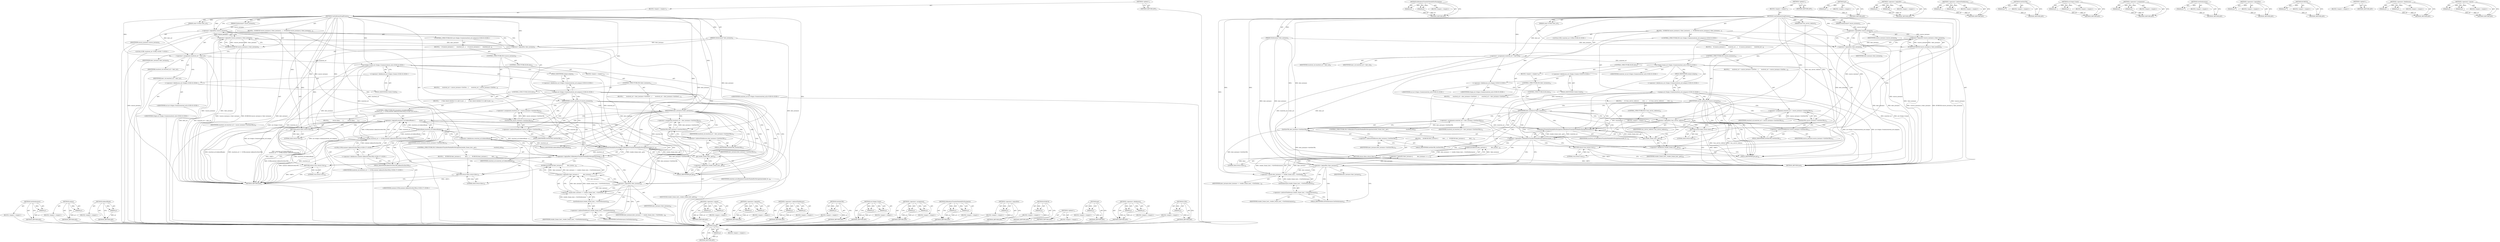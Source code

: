 digraph "GURL" {
vulnerable_128 [label=<(METHOD,unique)>];
vulnerable_129 [label=<(PARAM,p1)>];
vulnerable_130 [label=<(BLOCK,&lt;empty&gt;,&lt;empty&gt;)>];
vulnerable_131 [label=<(METHOD_RETURN,ANY)>];
vulnerable_151 [label=<(METHOD,IsRendererTransferNeededForNavigation)>];
vulnerable_152 [label=<(PARAM,p1)>];
vulnerable_153 [label=<(PARAM,p2)>];
vulnerable_154 [label=<(BLOCK,&lt;empty&gt;,&lt;empty&gt;)>];
vulnerable_155 [label=<(METHOD_RETURN,ANY)>];
vulnerable_6 [label=<(METHOD,&lt;global&gt;)<SUB>1</SUB>>];
vulnerable_7 [label=<(BLOCK,&lt;empty&gt;,&lt;empty&gt;)<SUB>1</SUB>>];
vulnerable_8 [label=<(METHOD,CanSubframeSwapProcess)<SUB>1</SUB>>];
vulnerable_9 [label=<(PARAM,const GURL&amp; dest_url)<SUB>2</SUB>>];
vulnerable_10 [label=<(PARAM,SiteInstance* source_instance)<SUB>3</SUB>>];
vulnerable_11 [label=<(PARAM,SiteInstance* dest_instance)<SUB>4</SUB>>];
vulnerable_12 [label=<(PARAM,bool was_server_redirect)<SUB>5</SUB>>];
vulnerable_13 [label=<(BLOCK,{
  DCHECK(!source_instance || !dest_instance);...,{
  DCHECK(!source_instance || !dest_instance);...)<SUB>5</SUB>>];
vulnerable_14 [label=<(DCHECK,DCHECK(!source_instance || !dest_instance))<SUB>6</SUB>>];
vulnerable_15 [label=<(&lt;operator&gt;.logicalOr,!source_instance || !dest_instance)<SUB>6</SUB>>];
vulnerable_16 [label=<(&lt;operator&gt;.logicalNot,!source_instance)<SUB>6</SUB>>];
vulnerable_17 [label=<(IDENTIFIER,source_instance,!source_instance)<SUB>6</SUB>>];
vulnerable_18 [label=<(&lt;operator&gt;.logicalNot,!dest_instance)<SUB>6</SUB>>];
vulnerable_19 [label=<(IDENTIFIER,dest_instance,!dest_instance)<SUB>6</SUB>>];
vulnerable_20 [label="<(LOCAL,GURL resolved_url: GURL)<SUB>8</SUB>>"];
vulnerable_21 [label=<(&lt;operator&gt;.assignment,resolved_url = dest_url)<SUB>8</SUB>>];
vulnerable_22 [label=<(IDENTIFIER,resolved_url,resolved_url = dest_url)<SUB>8</SUB>>];
vulnerable_23 [label=<(IDENTIFIER,dest_url,resolved_url = dest_url)<SUB>8</SUB>>];
vulnerable_24 [label="<(CONTROL_STRUCTURE,IF,if (url::Origin::Create(resolved_url).unique()))<SUB>9</SUB>>"];
vulnerable_25 [label="<(unique,url::Origin::Create(resolved_url).unique())<SUB>9</SUB>>"];
vulnerable_26 [label="<(&lt;operator&gt;.fieldAccess,url::Origin::Create(resolved_url).unique)<SUB>9</SUB>>"];
vulnerable_27 [label="<(url.Origin.Create,url::Origin::Create(resolved_url))<SUB>9</SUB>>"];
vulnerable_28 [label="<(&lt;operator&gt;.fieldAccess,url::Origin::Create)<SUB>9</SUB>>"];
vulnerable_29 [label="<(&lt;operator&gt;.fieldAccess,url::Origin)<SUB>9</SUB>>"];
vulnerable_30 [label="<(IDENTIFIER,url,url::Origin::Create(resolved_url))<SUB>9</SUB>>"];
vulnerable_31 [label="<(IDENTIFIER,Origin,url::Origin::Create(resolved_url))<SUB>9</SUB>>"];
vulnerable_32 [label=<(FIELD_IDENTIFIER,Create,Create)<SUB>9</SUB>>];
vulnerable_33 [label="<(IDENTIFIER,resolved_url,url::Origin::Create(resolved_url))<SUB>9</SUB>>"];
vulnerable_34 [label=<(FIELD_IDENTIFIER,unique,unique)<SUB>9</SUB>>];
vulnerable_35 [label=<(BLOCK,{
    if (source_instance) {
      resolved_url...,{
    if (source_instance) {
      resolved_url...)<SUB>9</SUB>>];
vulnerable_36 [label=<(CONTROL_STRUCTURE,IF,if (source_instance))<SUB>10</SUB>>];
vulnerable_37 [label=<(IDENTIFIER,source_instance,if (source_instance))<SUB>10</SUB>>];
vulnerable_38 [label=<(BLOCK,{
      resolved_url = source_instance-&gt;GetSite...,{
      resolved_url = source_instance-&gt;GetSite...)<SUB>10</SUB>>];
vulnerable_39 [label=<(&lt;operator&gt;.assignment,resolved_url = source_instance-&gt;GetSiteURL())<SUB>11</SUB>>];
vulnerable_40 [label=<(IDENTIFIER,resolved_url,resolved_url = source_instance-&gt;GetSiteURL())<SUB>11</SUB>>];
vulnerable_41 [label=<(GetSiteURL,source_instance-&gt;GetSiteURL())<SUB>11</SUB>>];
vulnerable_42 [label=<(&lt;operator&gt;.indirectFieldAccess,source_instance-&gt;GetSiteURL)<SUB>11</SUB>>];
vulnerable_43 [label=<(IDENTIFIER,source_instance,source_instance-&gt;GetSiteURL())<SUB>11</SUB>>];
vulnerable_44 [label=<(FIELD_IDENTIFIER,GetSiteURL,GetSiteURL)<SUB>11</SUB>>];
vulnerable_45 [label=<(CONTROL_STRUCTURE,ELSE,else)<SUB>12</SUB>>];
vulnerable_46 [label=<(BLOCK,&lt;empty&gt;,&lt;empty&gt;)<SUB>12</SUB>>];
vulnerable_47 [label=<(CONTROL_STRUCTURE,IF,if (dest_instance))<SUB>12</SUB>>];
vulnerable_48 [label=<(IDENTIFIER,dest_instance,if (dest_instance))<SUB>12</SUB>>];
vulnerable_49 [label=<(BLOCK,{
       resolved_url = dest_instance-&gt;GetSiteU...,{
       resolved_url = dest_instance-&gt;GetSiteU...)<SUB>12</SUB>>];
vulnerable_50 [label=<(&lt;operator&gt;.assignment,resolved_url = dest_instance-&gt;GetSiteURL())<SUB>13</SUB>>];
vulnerable_51 [label=<(IDENTIFIER,resolved_url,resolved_url = dest_instance-&gt;GetSiteURL())<SUB>13</SUB>>];
vulnerable_52 [label=<(GetSiteURL,dest_instance-&gt;GetSiteURL())<SUB>13</SUB>>];
vulnerable_53 [label=<(&lt;operator&gt;.indirectFieldAccess,dest_instance-&gt;GetSiteURL)<SUB>13</SUB>>];
vulnerable_54 [label=<(IDENTIFIER,dest_instance,dest_instance-&gt;GetSiteURL())<SUB>13</SUB>>];
vulnerable_55 [label=<(FIELD_IDENTIFIER,GetSiteURL,GetSiteURL)<SUB>13</SUB>>];
vulnerable_56 [label=<(CONTROL_STRUCTURE,ELSE,else)<SUB>14</SUB>>];
vulnerable_57 [label=<(BLOCK,{
      if (!was_server_redirect)
         retu...,{
      if (!was_server_redirect)
         retu...)<SUB>14</SUB>>];
vulnerable_58 [label=<(CONTROL_STRUCTURE,IF,if (!was_server_redirect))<SUB>15</SUB>>];
vulnerable_59 [label=<(&lt;operator&gt;.logicalNot,!was_server_redirect)<SUB>15</SUB>>];
vulnerable_60 [label=<(IDENTIFIER,was_server_redirect,!was_server_redirect)<SUB>15</SUB>>];
vulnerable_61 [label=<(BLOCK,&lt;empty&gt;,&lt;empty&gt;)<SUB>16</SUB>>];
vulnerable_62 [label=<(RETURN,return false;,return false;)<SUB>16</SUB>>];
vulnerable_63 [label=<(LITERAL,false,return false;)<SUB>16</SUB>>];
vulnerable_64 [label=<(CONTROL_STRUCTURE,IF,if (!IsRendererTransferNeededForNavigation(render_frame_host_.get(),
                                             resolved_url)))<SUB>20</SUB>>];
vulnerable_65 [label=<(&lt;operator&gt;.logicalNot,!IsRendererTransferNeededForNavigation(render_f...)<SUB>20</SUB>>];
vulnerable_66 [label=<(IsRendererTransferNeededForNavigation,IsRendererTransferNeededForNavigation(render_fr...)<SUB>20</SUB>>];
vulnerable_67 [label=<(get,render_frame_host_.get())<SUB>20</SUB>>];
vulnerable_68 [label=<(&lt;operator&gt;.fieldAccess,render_frame_host_.get)<SUB>20</SUB>>];
vulnerable_69 [label=<(IDENTIFIER,render_frame_host_,render_frame_host_.get())<SUB>20</SUB>>];
vulnerable_70 [label=<(FIELD_IDENTIFIER,get,get)<SUB>20</SUB>>];
vulnerable_71 [label=<(IDENTIFIER,resolved_url,IsRendererTransferNeededForNavigation(render_fr...)<SUB>21</SUB>>];
vulnerable_72 [label=<(BLOCK,{
    DCHECK(!dest_instance ||
           dest_...,{
    DCHECK(!dest_instance ||
           dest_...)<SUB>21</SUB>>];
vulnerable_73 [label=<(DCHECK,DCHECK(!dest_instance ||
           dest_instan...)<SUB>22</SUB>>];
vulnerable_74 [label=<(&lt;operator&gt;.logicalOr,!dest_instance ||
           dest_instance == r...)<SUB>22</SUB>>];
vulnerable_75 [label=<(&lt;operator&gt;.logicalNot,!dest_instance)<SUB>22</SUB>>];
vulnerable_76 [label=<(IDENTIFIER,dest_instance,!dest_instance)<SUB>22</SUB>>];
vulnerable_77 [label=<(&lt;operator&gt;.equals,dest_instance == render_frame_host_-&gt;GetSiteIns...)<SUB>23</SUB>>];
vulnerable_78 [label=<(IDENTIFIER,dest_instance,dest_instance == render_frame_host_-&gt;GetSiteIns...)<SUB>23</SUB>>];
vulnerable_79 [label=<(GetSiteInstance,render_frame_host_-&gt;GetSiteInstance())<SUB>23</SUB>>];
vulnerable_80 [label=<(&lt;operator&gt;.indirectFieldAccess,render_frame_host_-&gt;GetSiteInstance)<SUB>23</SUB>>];
vulnerable_81 [label=<(IDENTIFIER,render_frame_host_,render_frame_host_-&gt;GetSiteInstance())<SUB>23</SUB>>];
vulnerable_82 [label=<(FIELD_IDENTIFIER,GetSiteInstance,GetSiteInstance)<SUB>23</SUB>>];
vulnerable_83 [label=<(RETURN,return false;,return false;)<SUB>24</SUB>>];
vulnerable_84 [label=<(LITERAL,false,return false;)<SUB>24</SUB>>];
vulnerable_85 [label=<(RETURN,return true;,return true;)<SUB>27</SUB>>];
vulnerable_86 [label=<(LITERAL,true,return true;)<SUB>27</SUB>>];
vulnerable_87 [label=<(METHOD_RETURN,bool)<SUB>1</SUB>>];
vulnerable_89 [label=<(METHOD_RETURN,ANY)<SUB>1</SUB>>];
vulnerable_156 [label=<(METHOD,get)>];
vulnerable_157 [label=<(PARAM,p1)>];
vulnerable_158 [label=<(BLOCK,&lt;empty&gt;,&lt;empty&gt;)>];
vulnerable_159 [label=<(METHOD_RETURN,ANY)>];
vulnerable_114 [label=<(METHOD,&lt;operator&gt;.logicalOr)>];
vulnerable_115 [label=<(PARAM,p1)>];
vulnerable_116 [label=<(PARAM,p2)>];
vulnerable_117 [label=<(BLOCK,&lt;empty&gt;,&lt;empty&gt;)>];
vulnerable_118 [label=<(METHOD_RETURN,ANY)>];
vulnerable_146 [label=<(METHOD,&lt;operator&gt;.indirectFieldAccess)>];
vulnerable_147 [label=<(PARAM,p1)>];
vulnerable_148 [label=<(PARAM,p2)>];
vulnerable_149 [label=<(BLOCK,&lt;empty&gt;,&lt;empty&gt;)>];
vulnerable_150 [label=<(METHOD_RETURN,ANY)>];
vulnerable_142 [label=<(METHOD,GetSiteURL)>];
vulnerable_143 [label=<(PARAM,p1)>];
vulnerable_144 [label=<(BLOCK,&lt;empty&gt;,&lt;empty&gt;)>];
vulnerable_145 [label=<(METHOD_RETURN,ANY)>];
vulnerable_137 [label=<(METHOD,url.Origin.Create)>];
vulnerable_138 [label=<(PARAM,p1)>];
vulnerable_139 [label=<(PARAM,p2)>];
vulnerable_140 [label=<(BLOCK,&lt;empty&gt;,&lt;empty&gt;)>];
vulnerable_141 [label=<(METHOD_RETURN,ANY)>];
vulnerable_123 [label=<(METHOD,&lt;operator&gt;.assignment)>];
vulnerable_124 [label=<(PARAM,p1)>];
vulnerable_125 [label=<(PARAM,p2)>];
vulnerable_126 [label=<(BLOCK,&lt;empty&gt;,&lt;empty&gt;)>];
vulnerable_127 [label=<(METHOD_RETURN,ANY)>];
vulnerable_165 [label=<(METHOD,GetSiteInstance)>];
vulnerable_166 [label=<(PARAM,p1)>];
vulnerable_167 [label=<(BLOCK,&lt;empty&gt;,&lt;empty&gt;)>];
vulnerable_168 [label=<(METHOD_RETURN,ANY)>];
vulnerable_119 [label=<(METHOD,&lt;operator&gt;.logicalNot)>];
vulnerable_120 [label=<(PARAM,p1)>];
vulnerable_121 [label=<(BLOCK,&lt;empty&gt;,&lt;empty&gt;)>];
vulnerable_122 [label=<(METHOD_RETURN,ANY)>];
vulnerable_110 [label=<(METHOD,DCHECK)>];
vulnerable_111 [label=<(PARAM,p1)>];
vulnerable_112 [label=<(BLOCK,&lt;empty&gt;,&lt;empty&gt;)>];
vulnerable_113 [label=<(METHOD_RETURN,ANY)>];
vulnerable_104 [label=<(METHOD,&lt;global&gt;)<SUB>1</SUB>>];
vulnerable_105 [label=<(BLOCK,&lt;empty&gt;,&lt;empty&gt;)>];
vulnerable_106 [label=<(METHOD_RETURN,ANY)>];
vulnerable_132 [label=<(METHOD,&lt;operator&gt;.fieldAccess)>];
vulnerable_133 [label=<(PARAM,p1)>];
vulnerable_134 [label=<(PARAM,p2)>];
vulnerable_135 [label=<(BLOCK,&lt;empty&gt;,&lt;empty&gt;)>];
vulnerable_136 [label=<(METHOD_RETURN,ANY)>];
vulnerable_160 [label=<(METHOD,&lt;operator&gt;.equals)>];
vulnerable_161 [label=<(PARAM,p1)>];
vulnerable_162 [label=<(PARAM,p2)>];
vulnerable_163 [label=<(BLOCK,&lt;empty&gt;,&lt;empty&gt;)>];
vulnerable_164 [label=<(METHOD_RETURN,ANY)>];
fixed_183 [label=<(METHOD,GetSiteInstance)>];
fixed_184 [label=<(PARAM,p1)>];
fixed_185 [label=<(BLOCK,&lt;empty&gt;,&lt;empty&gt;)>];
fixed_186 [label=<(METHOD_RETURN,ANY)>];
fixed_138 [label=<(METHOD,unique)>];
fixed_139 [label=<(PARAM,p1)>];
fixed_140 [label=<(BLOCK,&lt;empty&gt;,&lt;empty&gt;)>];
fixed_141 [label=<(METHOD_RETURN,ANY)>];
fixed_161 [label=<(METHOD,IsAboutBlank)>];
fixed_162 [label=<(PARAM,p1)>];
fixed_163 [label=<(BLOCK,&lt;empty&gt;,&lt;empty&gt;)>];
fixed_164 [label=<(METHOD_RETURN,ANY)>];
fixed_6 [label=<(METHOD,&lt;global&gt;)<SUB>1</SUB>>];
fixed_7 [label=<(BLOCK,&lt;empty&gt;,&lt;empty&gt;)<SUB>1</SUB>>];
fixed_8 [label=<(METHOD,CanSubframeSwapProcess)<SUB>1</SUB>>];
fixed_9 [label=<(PARAM,const GURL&amp; dest_url)<SUB>2</SUB>>];
fixed_10 [label=<(PARAM,SiteInstance* source_instance)<SUB>3</SUB>>];
fixed_11 [label=<(PARAM,SiteInstance* dest_instance)<SUB>4</SUB>>];
fixed_12 [label=<(BLOCK,{
  DCHECK(!source_instance || !dest_instance);...,{
  DCHECK(!source_instance || !dest_instance);...)<SUB>4</SUB>>];
fixed_13 [label=<(DCHECK,DCHECK(!source_instance || !dest_instance))<SUB>5</SUB>>];
fixed_14 [label=<(&lt;operator&gt;.logicalOr,!source_instance || !dest_instance)<SUB>5</SUB>>];
fixed_15 [label=<(&lt;operator&gt;.logicalNot,!source_instance)<SUB>5</SUB>>];
fixed_16 [label=<(IDENTIFIER,source_instance,!source_instance)<SUB>5</SUB>>];
fixed_17 [label=<(&lt;operator&gt;.logicalNot,!dest_instance)<SUB>5</SUB>>];
fixed_18 [label=<(IDENTIFIER,dest_instance,!dest_instance)<SUB>5</SUB>>];
fixed_19 [label="<(LOCAL,GURL resolved_url: GURL)<SUB>7</SUB>>"];
fixed_20 [label=<(&lt;operator&gt;.assignment,resolved_url = dest_url)<SUB>7</SUB>>];
fixed_21 [label=<(IDENTIFIER,resolved_url,resolved_url = dest_url)<SUB>7</SUB>>];
fixed_22 [label=<(IDENTIFIER,dest_url,resolved_url = dest_url)<SUB>7</SUB>>];
fixed_23 [label="<(CONTROL_STRUCTURE,IF,if (url::Origin::Create(resolved_url).unique()))<SUB>8</SUB>>"];
fixed_24 [label="<(unique,url::Origin::Create(resolved_url).unique())<SUB>8</SUB>>"];
fixed_25 [label="<(&lt;operator&gt;.fieldAccess,url::Origin::Create(resolved_url).unique)<SUB>8</SUB>>"];
fixed_26 [label="<(url.Origin.Create,url::Origin::Create(resolved_url))<SUB>8</SUB>>"];
fixed_27 [label="<(&lt;operator&gt;.fieldAccess,url::Origin::Create)<SUB>8</SUB>>"];
fixed_28 [label="<(&lt;operator&gt;.fieldAccess,url::Origin)<SUB>8</SUB>>"];
fixed_29 [label="<(IDENTIFIER,url,url::Origin::Create(resolved_url))<SUB>8</SUB>>"];
fixed_30 [label="<(IDENTIFIER,Origin,url::Origin::Create(resolved_url))<SUB>8</SUB>>"];
fixed_31 [label=<(FIELD_IDENTIFIER,Create,Create)<SUB>8</SUB>>];
fixed_32 [label="<(IDENTIFIER,resolved_url,url::Origin::Create(resolved_url))<SUB>8</SUB>>"];
fixed_33 [label=<(FIELD_IDENTIFIER,unique,unique)<SUB>8</SUB>>];
fixed_34 [label=<(BLOCK,{
    if (source_instance) {
      resolved_url...,{
    if (source_instance) {
      resolved_url...)<SUB>8</SUB>>];
fixed_35 [label=<(CONTROL_STRUCTURE,IF,if (source_instance))<SUB>9</SUB>>];
fixed_36 [label=<(IDENTIFIER,source_instance,if (source_instance))<SUB>9</SUB>>];
fixed_37 [label=<(BLOCK,{
      resolved_url = source_instance-&gt;GetSite...,{
      resolved_url = source_instance-&gt;GetSite...)<SUB>9</SUB>>];
fixed_38 [label=<(&lt;operator&gt;.assignment,resolved_url = source_instance-&gt;GetSiteURL())<SUB>10</SUB>>];
fixed_39 [label=<(IDENTIFIER,resolved_url,resolved_url = source_instance-&gt;GetSiteURL())<SUB>10</SUB>>];
fixed_40 [label=<(GetSiteURL,source_instance-&gt;GetSiteURL())<SUB>10</SUB>>];
fixed_41 [label=<(&lt;operator&gt;.indirectFieldAccess,source_instance-&gt;GetSiteURL)<SUB>10</SUB>>];
fixed_42 [label=<(IDENTIFIER,source_instance,source_instance-&gt;GetSiteURL())<SUB>10</SUB>>];
fixed_43 [label=<(FIELD_IDENTIFIER,GetSiteURL,GetSiteURL)<SUB>10</SUB>>];
fixed_44 [label=<(CONTROL_STRUCTURE,ELSE,else)<SUB>11</SUB>>];
fixed_45 [label=<(BLOCK,&lt;empty&gt;,&lt;empty&gt;)<SUB>11</SUB>>];
fixed_46 [label=<(CONTROL_STRUCTURE,IF,if (dest_instance))<SUB>11</SUB>>];
fixed_47 [label=<(IDENTIFIER,dest_instance,if (dest_instance))<SUB>11</SUB>>];
fixed_48 [label=<(BLOCK,{
       resolved_url = dest_instance-&gt;GetSiteU...,{
       resolved_url = dest_instance-&gt;GetSiteU...)<SUB>11</SUB>>];
fixed_49 [label=<(&lt;operator&gt;.assignment,resolved_url = dest_instance-&gt;GetSiteURL())<SUB>12</SUB>>];
fixed_50 [label=<(IDENTIFIER,resolved_url,resolved_url = dest_instance-&gt;GetSiteURL())<SUB>12</SUB>>];
fixed_51 [label=<(GetSiteURL,dest_instance-&gt;GetSiteURL())<SUB>12</SUB>>];
fixed_52 [label=<(&lt;operator&gt;.indirectFieldAccess,dest_instance-&gt;GetSiteURL)<SUB>12</SUB>>];
fixed_53 [label=<(IDENTIFIER,dest_instance,dest_instance-&gt;GetSiteURL())<SUB>12</SUB>>];
fixed_54 [label=<(FIELD_IDENTIFIER,GetSiteURL,GetSiteURL)<SUB>12</SUB>>];
fixed_55 [label=<(CONTROL_STRUCTURE,ELSE,else)<SUB>13</SUB>>];
fixed_56 [label=<(BLOCK,{
      // then check whether it is safe to put...,{
      // then check whether it is safe to put...)<SUB>13</SUB>>];
fixed_57 [label="<(CONTROL_STRUCTURE,IF,if (resolved_url.IsAboutBlank() ||
          resolved_url == GURL(content::kAboutSrcDocURL)))<SUB>26</SUB>>"];
fixed_58 [label=<(&lt;operator&gt;.logicalOr,resolved_url.IsAboutBlank() ||
          resolv...)<SUB>26</SUB>>];
fixed_59 [label=<(IsAboutBlank,resolved_url.IsAboutBlank())<SUB>26</SUB>>];
fixed_60 [label=<(&lt;operator&gt;.fieldAccess,resolved_url.IsAboutBlank)<SUB>26</SUB>>];
fixed_61 [label=<(IDENTIFIER,resolved_url,resolved_url.IsAboutBlank())<SUB>26</SUB>>];
fixed_62 [label=<(FIELD_IDENTIFIER,IsAboutBlank,IsAboutBlank)<SUB>26</SUB>>];
fixed_63 [label="<(&lt;operator&gt;.equals,resolved_url == GURL(content::kAboutSrcDocURL))<SUB>27</SUB>>"];
fixed_64 [label="<(IDENTIFIER,resolved_url,resolved_url == GURL(content::kAboutSrcDocURL))<SUB>27</SUB>>"];
fixed_65 [label="<(GURL,GURL(content::kAboutSrcDocURL))<SUB>27</SUB>>"];
fixed_66 [label="<(&lt;operator&gt;.fieldAccess,content::kAboutSrcDocURL)<SUB>27</SUB>>"];
fixed_67 [label="<(IDENTIFIER,content,GURL(content::kAboutSrcDocURL))<SUB>27</SUB>>"];
fixed_68 [label=<(FIELD_IDENTIFIER,kAboutSrcDocURL,kAboutSrcDocURL)<SUB>27</SUB>>];
fixed_69 [label=<(BLOCK,{
         return false;
      },{
         return false;
      })<SUB>27</SUB>>];
fixed_70 [label=<(RETURN,return false;,return false;)<SUB>28</SUB>>];
fixed_71 [label=<(LITERAL,false,return false;)<SUB>28</SUB>>];
fixed_72 [label=<(CONTROL_STRUCTURE,IF,if (!IsRendererTransferNeededForNavigation(render_frame_host_.get(),
                                             resolved_url)))<SUB>33</SUB>>];
fixed_73 [label=<(&lt;operator&gt;.logicalNot,!IsRendererTransferNeededForNavigation(render_f...)<SUB>33</SUB>>];
fixed_74 [label=<(IsRendererTransferNeededForNavigation,IsRendererTransferNeededForNavigation(render_fr...)<SUB>33</SUB>>];
fixed_75 [label=<(get,render_frame_host_.get())<SUB>33</SUB>>];
fixed_76 [label=<(&lt;operator&gt;.fieldAccess,render_frame_host_.get)<SUB>33</SUB>>];
fixed_77 [label=<(IDENTIFIER,render_frame_host_,render_frame_host_.get())<SUB>33</SUB>>];
fixed_78 [label=<(FIELD_IDENTIFIER,get,get)<SUB>33</SUB>>];
fixed_79 [label=<(IDENTIFIER,resolved_url,IsRendererTransferNeededForNavigation(render_fr...)<SUB>34</SUB>>];
fixed_80 [label=<(BLOCK,{
    DCHECK(!dest_instance ||
           dest_...,{
    DCHECK(!dest_instance ||
           dest_...)<SUB>34</SUB>>];
fixed_81 [label=<(DCHECK,DCHECK(!dest_instance ||
           dest_instan...)<SUB>35</SUB>>];
fixed_82 [label=<(&lt;operator&gt;.logicalOr,!dest_instance ||
           dest_instance == r...)<SUB>35</SUB>>];
fixed_83 [label=<(&lt;operator&gt;.logicalNot,!dest_instance)<SUB>35</SUB>>];
fixed_84 [label=<(IDENTIFIER,dest_instance,!dest_instance)<SUB>35</SUB>>];
fixed_85 [label=<(&lt;operator&gt;.equals,dest_instance == render_frame_host_-&gt;GetSiteIns...)<SUB>36</SUB>>];
fixed_86 [label=<(IDENTIFIER,dest_instance,dest_instance == render_frame_host_-&gt;GetSiteIns...)<SUB>36</SUB>>];
fixed_87 [label=<(GetSiteInstance,render_frame_host_-&gt;GetSiteInstance())<SUB>36</SUB>>];
fixed_88 [label=<(&lt;operator&gt;.indirectFieldAccess,render_frame_host_-&gt;GetSiteInstance)<SUB>36</SUB>>];
fixed_89 [label=<(IDENTIFIER,render_frame_host_,render_frame_host_-&gt;GetSiteInstance())<SUB>36</SUB>>];
fixed_90 [label=<(FIELD_IDENTIFIER,GetSiteInstance,GetSiteInstance)<SUB>36</SUB>>];
fixed_91 [label=<(RETURN,return false;,return false;)<SUB>37</SUB>>];
fixed_92 [label=<(LITERAL,false,return false;)<SUB>37</SUB>>];
fixed_93 [label=<(RETURN,return true;,return true;)<SUB>40</SUB>>];
fixed_94 [label=<(LITERAL,true,return true;)<SUB>40</SUB>>];
fixed_95 [label=<(METHOD_RETURN,bool)<SUB>1</SUB>>];
fixed_97 [label=<(METHOD_RETURN,ANY)<SUB>1</SUB>>];
fixed_165 [label=<(METHOD,&lt;operator&gt;.equals)>];
fixed_166 [label=<(PARAM,p1)>];
fixed_167 [label=<(PARAM,p2)>];
fixed_168 [label=<(BLOCK,&lt;empty&gt;,&lt;empty&gt;)>];
fixed_169 [label=<(METHOD_RETURN,ANY)>];
fixed_124 [label=<(METHOD,&lt;operator&gt;.logicalOr)>];
fixed_125 [label=<(PARAM,p1)>];
fixed_126 [label=<(PARAM,p2)>];
fixed_127 [label=<(BLOCK,&lt;empty&gt;,&lt;empty&gt;)>];
fixed_128 [label=<(METHOD_RETURN,ANY)>];
fixed_156 [label=<(METHOD,&lt;operator&gt;.indirectFieldAccess)>];
fixed_157 [label=<(PARAM,p1)>];
fixed_158 [label=<(PARAM,p2)>];
fixed_159 [label=<(BLOCK,&lt;empty&gt;,&lt;empty&gt;)>];
fixed_160 [label=<(METHOD_RETURN,ANY)>];
fixed_152 [label=<(METHOD,GetSiteURL)>];
fixed_153 [label=<(PARAM,p1)>];
fixed_154 [label=<(BLOCK,&lt;empty&gt;,&lt;empty&gt;)>];
fixed_155 [label=<(METHOD_RETURN,ANY)>];
fixed_147 [label=<(METHOD,url.Origin.Create)>];
fixed_148 [label=<(PARAM,p1)>];
fixed_149 [label=<(PARAM,p2)>];
fixed_150 [label=<(BLOCK,&lt;empty&gt;,&lt;empty&gt;)>];
fixed_151 [label=<(METHOD_RETURN,ANY)>];
fixed_133 [label=<(METHOD,&lt;operator&gt;.assignment)>];
fixed_134 [label=<(PARAM,p1)>];
fixed_135 [label=<(PARAM,p2)>];
fixed_136 [label=<(BLOCK,&lt;empty&gt;,&lt;empty&gt;)>];
fixed_137 [label=<(METHOD_RETURN,ANY)>];
fixed_174 [label=<(METHOD,IsRendererTransferNeededForNavigation)>];
fixed_175 [label=<(PARAM,p1)>];
fixed_176 [label=<(PARAM,p2)>];
fixed_177 [label=<(BLOCK,&lt;empty&gt;,&lt;empty&gt;)>];
fixed_178 [label=<(METHOD_RETURN,ANY)>];
fixed_129 [label=<(METHOD,&lt;operator&gt;.logicalNot)>];
fixed_130 [label=<(PARAM,p1)>];
fixed_131 [label=<(BLOCK,&lt;empty&gt;,&lt;empty&gt;)>];
fixed_132 [label=<(METHOD_RETURN,ANY)>];
fixed_120 [label=<(METHOD,DCHECK)>];
fixed_121 [label=<(PARAM,p1)>];
fixed_122 [label=<(BLOCK,&lt;empty&gt;,&lt;empty&gt;)>];
fixed_123 [label=<(METHOD_RETURN,ANY)>];
fixed_114 [label=<(METHOD,&lt;global&gt;)<SUB>1</SUB>>];
fixed_115 [label=<(BLOCK,&lt;empty&gt;,&lt;empty&gt;)>];
fixed_116 [label=<(METHOD_RETURN,ANY)>];
fixed_179 [label=<(METHOD,get)>];
fixed_180 [label=<(PARAM,p1)>];
fixed_181 [label=<(BLOCK,&lt;empty&gt;,&lt;empty&gt;)>];
fixed_182 [label=<(METHOD_RETURN,ANY)>];
fixed_142 [label=<(METHOD,&lt;operator&gt;.fieldAccess)>];
fixed_143 [label=<(PARAM,p1)>];
fixed_144 [label=<(PARAM,p2)>];
fixed_145 [label=<(BLOCK,&lt;empty&gt;,&lt;empty&gt;)>];
fixed_146 [label=<(METHOD_RETURN,ANY)>];
fixed_170 [label=<(METHOD,GURL)>];
fixed_171 [label=<(PARAM,p1)>];
fixed_172 [label=<(BLOCK,&lt;empty&gt;,&lt;empty&gt;)>];
fixed_173 [label=<(METHOD_RETURN,ANY)>];
vulnerable_128 -> vulnerable_129  [key=0, label="AST: "];
vulnerable_128 -> vulnerable_129  [key=1, label="DDG: "];
vulnerable_128 -> vulnerable_130  [key=0, label="AST: "];
vulnerable_128 -> vulnerable_131  [key=0, label="AST: "];
vulnerable_128 -> vulnerable_131  [key=1, label="CFG: "];
vulnerable_129 -> vulnerable_131  [key=0, label="DDG: p1"];
vulnerable_151 -> vulnerable_152  [key=0, label="AST: "];
vulnerable_151 -> vulnerable_152  [key=1, label="DDG: "];
vulnerable_151 -> vulnerable_154  [key=0, label="AST: "];
vulnerable_151 -> vulnerable_153  [key=0, label="AST: "];
vulnerable_151 -> vulnerable_153  [key=1, label="DDG: "];
vulnerable_151 -> vulnerable_155  [key=0, label="AST: "];
vulnerable_151 -> vulnerable_155  [key=1, label="CFG: "];
vulnerable_152 -> vulnerable_155  [key=0, label="DDG: p1"];
vulnerable_153 -> vulnerable_155  [key=0, label="DDG: p2"];
vulnerable_6 -> vulnerable_7  [key=0, label="AST: "];
vulnerable_6 -> vulnerable_89  [key=0, label="AST: "];
vulnerable_6 -> vulnerable_89  [key=1, label="CFG: "];
vulnerable_7 -> vulnerable_8  [key=0, label="AST: "];
vulnerable_8 -> vulnerable_9  [key=0, label="AST: "];
vulnerable_8 -> vulnerable_9  [key=1, label="DDG: "];
vulnerable_8 -> vulnerable_10  [key=0, label="AST: "];
vulnerable_8 -> vulnerable_10  [key=1, label="DDG: "];
vulnerable_8 -> vulnerable_11  [key=0, label="AST: "];
vulnerable_8 -> vulnerable_11  [key=1, label="DDG: "];
vulnerable_8 -> vulnerable_12  [key=0, label="AST: "];
vulnerable_8 -> vulnerable_12  [key=1, label="DDG: "];
vulnerable_8 -> vulnerable_13  [key=0, label="AST: "];
vulnerable_8 -> vulnerable_87  [key=0, label="AST: "];
vulnerable_8 -> vulnerable_16  [key=0, label="CFG: "];
vulnerable_8 -> vulnerable_16  [key=1, label="DDG: "];
vulnerable_8 -> vulnerable_21  [key=0, label="DDG: "];
vulnerable_8 -> vulnerable_85  [key=0, label="DDG: "];
vulnerable_8 -> vulnerable_86  [key=0, label="DDG: "];
vulnerable_8 -> vulnerable_83  [key=0, label="DDG: "];
vulnerable_8 -> vulnerable_18  [key=0, label="DDG: "];
vulnerable_8 -> vulnerable_37  [key=0, label="DDG: "];
vulnerable_8 -> vulnerable_66  [key=0, label="DDG: "];
vulnerable_8 -> vulnerable_84  [key=0, label="DDG: "];
vulnerable_8 -> vulnerable_27  [key=0, label="DDG: "];
vulnerable_8 -> vulnerable_75  [key=0, label="DDG: "];
vulnerable_8 -> vulnerable_77  [key=0, label="DDG: "];
vulnerable_8 -> vulnerable_48  [key=0, label="DDG: "];
vulnerable_8 -> vulnerable_59  [key=0, label="DDG: "];
vulnerable_8 -> vulnerable_62  [key=0, label="DDG: "];
vulnerable_8 -> vulnerable_63  [key=0, label="DDG: "];
vulnerable_9 -> vulnerable_21  [key=0, label="DDG: dest_url"];
vulnerable_10 -> vulnerable_16  [key=0, label="DDG: source_instance"];
vulnerable_11 -> vulnerable_87  [key=0, label="DDG: dest_instance"];
vulnerable_11 -> vulnerable_18  [key=0, label="DDG: dest_instance"];
vulnerable_11 -> vulnerable_75  [key=0, label="DDG: dest_instance"];
vulnerable_11 -> vulnerable_52  [key=0, label="DDG: dest_instance"];
vulnerable_12 -> vulnerable_59  [key=0, label="DDG: was_server_redirect"];
vulnerable_13 -> vulnerable_14  [key=0, label="AST: "];
vulnerable_13 -> vulnerable_20  [key=0, label="AST: "];
vulnerable_13 -> vulnerable_21  [key=0, label="AST: "];
vulnerable_13 -> vulnerable_24  [key=0, label="AST: "];
vulnerable_13 -> vulnerable_64  [key=0, label="AST: "];
vulnerable_13 -> vulnerable_85  [key=0, label="AST: "];
vulnerable_14 -> vulnerable_15  [key=0, label="AST: "];
vulnerable_14 -> vulnerable_21  [key=0, label="CFG: "];
vulnerable_14 -> vulnerable_87  [key=0, label="DDG: !source_instance || !dest_instance"];
vulnerable_14 -> vulnerable_87  [key=1, label="DDG: DCHECK(!source_instance || !dest_instance)"];
vulnerable_15 -> vulnerable_16  [key=0, label="AST: "];
vulnerable_15 -> vulnerable_18  [key=0, label="AST: "];
vulnerable_15 -> vulnerable_14  [key=0, label="CFG: "];
vulnerable_15 -> vulnerable_14  [key=1, label="DDG: !source_instance"];
vulnerable_15 -> vulnerable_14  [key=2, label="DDG: !dest_instance"];
vulnerable_15 -> vulnerable_87  [key=0, label="DDG: !source_instance"];
vulnerable_15 -> vulnerable_87  [key=1, label="DDG: !dest_instance"];
vulnerable_16 -> vulnerable_17  [key=0, label="AST: "];
vulnerable_16 -> vulnerable_15  [key=0, label="CFG: "];
vulnerable_16 -> vulnerable_15  [key=1, label="DDG: source_instance"];
vulnerable_16 -> vulnerable_18  [key=0, label="CFG: "];
vulnerable_16 -> vulnerable_18  [key=1, label="CDG: "];
vulnerable_16 -> vulnerable_87  [key=0, label="DDG: source_instance"];
vulnerable_16 -> vulnerable_41  [key=0, label="DDG: source_instance"];
vulnerable_18 -> vulnerable_19  [key=0, label="AST: "];
vulnerable_18 -> vulnerable_15  [key=0, label="CFG: "];
vulnerable_18 -> vulnerable_15  [key=1, label="DDG: dest_instance"];
vulnerable_18 -> vulnerable_87  [key=0, label="DDG: dest_instance"];
vulnerable_18 -> vulnerable_75  [key=0, label="DDG: dest_instance"];
vulnerable_18 -> vulnerable_52  [key=0, label="DDG: dest_instance"];
vulnerable_21 -> vulnerable_22  [key=0, label="AST: "];
vulnerable_21 -> vulnerable_23  [key=0, label="AST: "];
vulnerable_21 -> vulnerable_29  [key=0, label="CFG: "];
vulnerable_21 -> vulnerable_87  [key=0, label="DDG: dest_url"];
vulnerable_21 -> vulnerable_87  [key=1, label="DDG: resolved_url = dest_url"];
vulnerable_21 -> vulnerable_27  [key=0, label="DDG: resolved_url"];
vulnerable_24 -> vulnerable_25  [key=0, label="AST: "];
vulnerable_24 -> vulnerable_35  [key=0, label="AST: "];
vulnerable_25 -> vulnerable_26  [key=0, label="AST: "];
vulnerable_25 -> vulnerable_37  [key=0, label="CFG: "];
vulnerable_25 -> vulnerable_37  [key=1, label="CDG: "];
vulnerable_25 -> vulnerable_70  [key=0, label="CFG: "];
vulnerable_25 -> vulnerable_70  [key=1, label="CDG: "];
vulnerable_25 -> vulnerable_87  [key=0, label="DDG: url::Origin::Create(resolved_url).unique"];
vulnerable_25 -> vulnerable_87  [key=1, label="DDG: url::Origin::Create(resolved_url).unique()"];
vulnerable_25 -> vulnerable_68  [key=0, label="CDG: "];
vulnerable_25 -> vulnerable_66  [key=0, label="CDG: "];
vulnerable_25 -> vulnerable_67  [key=0, label="CDG: "];
vulnerable_25 -> vulnerable_65  [key=0, label="CDG: "];
vulnerable_26 -> vulnerable_27  [key=0, label="AST: "];
vulnerable_26 -> vulnerable_34  [key=0, label="AST: "];
vulnerable_26 -> vulnerable_25  [key=0, label="CFG: "];
vulnerable_27 -> vulnerable_28  [key=0, label="AST: "];
vulnerable_27 -> vulnerable_33  [key=0, label="AST: "];
vulnerable_27 -> vulnerable_34  [key=0, label="CFG: "];
vulnerable_27 -> vulnerable_87  [key=0, label="DDG: url::Origin::Create"];
vulnerable_27 -> vulnerable_87  [key=1, label="DDG: resolved_url"];
vulnerable_27 -> vulnerable_66  [key=0, label="DDG: resolved_url"];
vulnerable_28 -> vulnerable_29  [key=0, label="AST: "];
vulnerable_28 -> vulnerable_32  [key=0, label="AST: "];
vulnerable_28 -> vulnerable_27  [key=0, label="CFG: "];
vulnerable_29 -> vulnerable_30  [key=0, label="AST: "];
vulnerable_29 -> vulnerable_31  [key=0, label="AST: "];
vulnerable_29 -> vulnerable_32  [key=0, label="CFG: "];
vulnerable_32 -> vulnerable_28  [key=0, label="CFG: "];
vulnerable_34 -> vulnerable_26  [key=0, label="CFG: "];
vulnerable_35 -> vulnerable_36  [key=0, label="AST: "];
vulnerable_36 -> vulnerable_37  [key=0, label="AST: "];
vulnerable_36 -> vulnerable_38  [key=0, label="AST: "];
vulnerable_36 -> vulnerable_45  [key=0, label="AST: "];
vulnerable_37 -> vulnerable_48  [key=0, label="CFG: "];
vulnerable_37 -> vulnerable_48  [key=1, label="CDG: "];
vulnerable_37 -> vulnerable_44  [key=0, label="CFG: "];
vulnerable_37 -> vulnerable_44  [key=1, label="CDG: "];
vulnerable_37 -> vulnerable_68  [key=0, label="CDG: "];
vulnerable_37 -> vulnerable_42  [key=0, label="CDG: "];
vulnerable_37 -> vulnerable_66  [key=0, label="CDG: "];
vulnerable_37 -> vulnerable_67  [key=0, label="CDG: "];
vulnerable_37 -> vulnerable_41  [key=0, label="CDG: "];
vulnerable_37 -> vulnerable_70  [key=0, label="CDG: "];
vulnerable_37 -> vulnerable_65  [key=0, label="CDG: "];
vulnerable_37 -> vulnerable_39  [key=0, label="CDG: "];
vulnerable_38 -> vulnerable_39  [key=0, label="AST: "];
vulnerable_39 -> vulnerable_40  [key=0, label="AST: "];
vulnerable_39 -> vulnerable_41  [key=0, label="AST: "];
vulnerable_39 -> vulnerable_70  [key=0, label="CFG: "];
vulnerable_39 -> vulnerable_66  [key=0, label="DDG: resolved_url"];
vulnerable_41 -> vulnerable_42  [key=0, label="AST: "];
vulnerable_41 -> vulnerable_39  [key=0, label="CFG: "];
vulnerable_41 -> vulnerable_39  [key=1, label="DDG: source_instance-&gt;GetSiteURL"];
vulnerable_42 -> vulnerable_43  [key=0, label="AST: "];
vulnerable_42 -> vulnerable_44  [key=0, label="AST: "];
vulnerable_42 -> vulnerable_41  [key=0, label="CFG: "];
vulnerable_44 -> vulnerable_42  [key=0, label="CFG: "];
vulnerable_45 -> vulnerable_46  [key=0, label="AST: "];
vulnerable_46 -> vulnerable_47  [key=0, label="AST: "];
vulnerable_47 -> vulnerable_48  [key=0, label="AST: "];
vulnerable_47 -> vulnerable_49  [key=0, label="AST: "];
vulnerable_47 -> vulnerable_56  [key=0, label="AST: "];
vulnerable_48 -> vulnerable_55  [key=0, label="CFG: "];
vulnerable_48 -> vulnerable_55  [key=1, label="CDG: "];
vulnerable_48 -> vulnerable_59  [key=0, label="CFG: "];
vulnerable_48 -> vulnerable_59  [key=1, label="CDG: "];
vulnerable_48 -> vulnerable_68  [key=0, label="CDG: "];
vulnerable_48 -> vulnerable_66  [key=0, label="CDG: "];
vulnerable_48 -> vulnerable_52  [key=0, label="CDG: "];
vulnerable_48 -> vulnerable_53  [key=0, label="CDG: "];
vulnerable_48 -> vulnerable_67  [key=0, label="CDG: "];
vulnerable_48 -> vulnerable_70  [key=0, label="CDG: "];
vulnerable_48 -> vulnerable_65  [key=0, label="CDG: "];
vulnerable_48 -> vulnerable_50  [key=0, label="CDG: "];
vulnerable_49 -> vulnerable_50  [key=0, label="AST: "];
vulnerable_50 -> vulnerable_51  [key=0, label="AST: "];
vulnerable_50 -> vulnerable_52  [key=0, label="AST: "];
vulnerable_50 -> vulnerable_70  [key=0, label="CFG: "];
vulnerable_50 -> vulnerable_66  [key=0, label="DDG: resolved_url"];
vulnerable_52 -> vulnerable_53  [key=0, label="AST: "];
vulnerable_52 -> vulnerable_50  [key=0, label="CFG: "];
vulnerable_52 -> vulnerable_50  [key=1, label="DDG: dest_instance-&gt;GetSiteURL"];
vulnerable_52 -> vulnerable_75  [key=0, label="DDG: dest_instance-&gt;GetSiteURL"];
vulnerable_52 -> vulnerable_77  [key=0, label="DDG: dest_instance-&gt;GetSiteURL"];
vulnerable_53 -> vulnerable_54  [key=0, label="AST: "];
vulnerable_53 -> vulnerable_55  [key=0, label="AST: "];
vulnerable_53 -> vulnerable_52  [key=0, label="CFG: "];
vulnerable_55 -> vulnerable_53  [key=0, label="CFG: "];
vulnerable_56 -> vulnerable_57  [key=0, label="AST: "];
vulnerable_57 -> vulnerable_58  [key=0, label="AST: "];
vulnerable_58 -> vulnerable_59  [key=0, label="AST: "];
vulnerable_58 -> vulnerable_61  [key=0, label="AST: "];
vulnerable_59 -> vulnerable_60  [key=0, label="AST: "];
vulnerable_59 -> vulnerable_62  [key=0, label="CFG: "];
vulnerable_59 -> vulnerable_62  [key=1, label="CDG: "];
vulnerable_59 -> vulnerable_70  [key=0, label="CFG: "];
vulnerable_59 -> vulnerable_70  [key=1, label="CDG: "];
vulnerable_59 -> vulnerable_87  [key=0, label="DDG: was_server_redirect"];
vulnerable_59 -> vulnerable_87  [key=1, label="DDG: !was_server_redirect"];
vulnerable_59 -> vulnerable_68  [key=0, label="CDG: "];
vulnerable_59 -> vulnerable_66  [key=0, label="CDG: "];
vulnerable_59 -> vulnerable_67  [key=0, label="CDG: "];
vulnerable_59 -> vulnerable_65  [key=0, label="CDG: "];
vulnerable_61 -> vulnerable_62  [key=0, label="AST: "];
vulnerable_62 -> vulnerable_63  [key=0, label="AST: "];
vulnerable_62 -> vulnerable_87  [key=0, label="CFG: "];
vulnerable_62 -> vulnerable_87  [key=1, label="DDG: &lt;RET&gt;"];
vulnerable_63 -> vulnerable_62  [key=0, label="DDG: false"];
vulnerable_64 -> vulnerable_65  [key=0, label="AST: "];
vulnerable_64 -> vulnerable_72  [key=0, label="AST: "];
vulnerable_65 -> vulnerable_66  [key=0, label="AST: "];
vulnerable_65 -> vulnerable_75  [key=0, label="CFG: "];
vulnerable_65 -> vulnerable_75  [key=1, label="CDG: "];
vulnerable_65 -> vulnerable_85  [key=0, label="CFG: "];
vulnerable_65 -> vulnerable_85  [key=1, label="CDG: "];
vulnerable_65 -> vulnerable_73  [key=0, label="CDG: "];
vulnerable_65 -> vulnerable_83  [key=0, label="CDG: "];
vulnerable_65 -> vulnerable_74  [key=0, label="CDG: "];
vulnerable_66 -> vulnerable_67  [key=0, label="AST: "];
vulnerable_66 -> vulnerable_71  [key=0, label="AST: "];
vulnerable_66 -> vulnerable_65  [key=0, label="CFG: "];
vulnerable_66 -> vulnerable_65  [key=1, label="DDG: render_frame_host_.get()"];
vulnerable_66 -> vulnerable_65  [key=2, label="DDG: resolved_url"];
vulnerable_67 -> vulnerable_68  [key=0, label="AST: "];
vulnerable_67 -> vulnerable_66  [key=0, label="CFG: "];
vulnerable_67 -> vulnerable_66  [key=1, label="DDG: render_frame_host_.get"];
vulnerable_68 -> vulnerable_69  [key=0, label="AST: "];
vulnerable_68 -> vulnerable_70  [key=0, label="AST: "];
vulnerable_68 -> vulnerable_67  [key=0, label="CFG: "];
vulnerable_70 -> vulnerable_68  [key=0, label="CFG: "];
vulnerable_72 -> vulnerable_73  [key=0, label="AST: "];
vulnerable_72 -> vulnerable_83  [key=0, label="AST: "];
vulnerable_73 -> vulnerable_74  [key=0, label="AST: "];
vulnerable_73 -> vulnerable_83  [key=0, label="CFG: "];
vulnerable_74 -> vulnerable_75  [key=0, label="AST: "];
vulnerable_74 -> vulnerable_77  [key=0, label="AST: "];
vulnerable_74 -> vulnerable_73  [key=0, label="CFG: "];
vulnerable_74 -> vulnerable_73  [key=1, label="DDG: !dest_instance"];
vulnerable_74 -> vulnerable_73  [key=2, label="DDG: dest_instance == render_frame_host_-&gt;GetSiteInstance()"];
vulnerable_75 -> vulnerable_76  [key=0, label="AST: "];
vulnerable_75 -> vulnerable_74  [key=0, label="CFG: "];
vulnerable_75 -> vulnerable_74  [key=1, label="DDG: dest_instance"];
vulnerable_75 -> vulnerable_82  [key=0, label="CFG: "];
vulnerable_75 -> vulnerable_82  [key=1, label="CDG: "];
vulnerable_75 -> vulnerable_77  [key=0, label="DDG: dest_instance"];
vulnerable_75 -> vulnerable_77  [key=1, label="CDG: "];
vulnerable_75 -> vulnerable_80  [key=0, label="CDG: "];
vulnerable_75 -> vulnerable_79  [key=0, label="CDG: "];
vulnerable_77 -> vulnerable_78  [key=0, label="AST: "];
vulnerable_77 -> vulnerable_79  [key=0, label="AST: "];
vulnerable_77 -> vulnerable_74  [key=0, label="CFG: "];
vulnerable_77 -> vulnerable_74  [key=1, label="DDG: dest_instance"];
vulnerable_77 -> vulnerable_74  [key=2, label="DDG: render_frame_host_-&gt;GetSiteInstance()"];
vulnerable_79 -> vulnerable_80  [key=0, label="AST: "];
vulnerable_79 -> vulnerable_77  [key=0, label="CFG: "];
vulnerable_79 -> vulnerable_77  [key=1, label="DDG: render_frame_host_-&gt;GetSiteInstance"];
vulnerable_80 -> vulnerable_81  [key=0, label="AST: "];
vulnerable_80 -> vulnerable_82  [key=0, label="AST: "];
vulnerable_80 -> vulnerable_79  [key=0, label="CFG: "];
vulnerable_82 -> vulnerable_80  [key=0, label="CFG: "];
vulnerable_83 -> vulnerable_84  [key=0, label="AST: "];
vulnerable_83 -> vulnerable_87  [key=0, label="CFG: "];
vulnerable_83 -> vulnerable_87  [key=1, label="DDG: &lt;RET&gt;"];
vulnerable_84 -> vulnerable_83  [key=0, label="DDG: false"];
vulnerable_85 -> vulnerable_86  [key=0, label="AST: "];
vulnerable_85 -> vulnerable_87  [key=0, label="CFG: "];
vulnerable_85 -> vulnerable_87  [key=1, label="DDG: &lt;RET&gt;"];
vulnerable_86 -> vulnerable_85  [key=0, label="DDG: true"];
vulnerable_156 -> vulnerable_157  [key=0, label="AST: "];
vulnerable_156 -> vulnerable_157  [key=1, label="DDG: "];
vulnerable_156 -> vulnerable_158  [key=0, label="AST: "];
vulnerable_156 -> vulnerable_159  [key=0, label="AST: "];
vulnerable_156 -> vulnerable_159  [key=1, label="CFG: "];
vulnerable_157 -> vulnerable_159  [key=0, label="DDG: p1"];
vulnerable_114 -> vulnerable_115  [key=0, label="AST: "];
vulnerable_114 -> vulnerable_115  [key=1, label="DDG: "];
vulnerable_114 -> vulnerable_117  [key=0, label="AST: "];
vulnerable_114 -> vulnerable_116  [key=0, label="AST: "];
vulnerable_114 -> vulnerable_116  [key=1, label="DDG: "];
vulnerable_114 -> vulnerable_118  [key=0, label="AST: "];
vulnerable_114 -> vulnerable_118  [key=1, label="CFG: "];
vulnerable_115 -> vulnerable_118  [key=0, label="DDG: p1"];
vulnerable_116 -> vulnerable_118  [key=0, label="DDG: p2"];
vulnerable_146 -> vulnerable_147  [key=0, label="AST: "];
vulnerable_146 -> vulnerable_147  [key=1, label="DDG: "];
vulnerable_146 -> vulnerable_149  [key=0, label="AST: "];
vulnerable_146 -> vulnerable_148  [key=0, label="AST: "];
vulnerable_146 -> vulnerable_148  [key=1, label="DDG: "];
vulnerable_146 -> vulnerable_150  [key=0, label="AST: "];
vulnerable_146 -> vulnerable_150  [key=1, label="CFG: "];
vulnerable_147 -> vulnerable_150  [key=0, label="DDG: p1"];
vulnerable_148 -> vulnerable_150  [key=0, label="DDG: p2"];
vulnerable_142 -> vulnerable_143  [key=0, label="AST: "];
vulnerable_142 -> vulnerable_143  [key=1, label="DDG: "];
vulnerable_142 -> vulnerable_144  [key=0, label="AST: "];
vulnerable_142 -> vulnerable_145  [key=0, label="AST: "];
vulnerable_142 -> vulnerable_145  [key=1, label="CFG: "];
vulnerable_143 -> vulnerable_145  [key=0, label="DDG: p1"];
vulnerable_137 -> vulnerable_138  [key=0, label="AST: "];
vulnerable_137 -> vulnerable_138  [key=1, label="DDG: "];
vulnerable_137 -> vulnerable_140  [key=0, label="AST: "];
vulnerable_137 -> vulnerable_139  [key=0, label="AST: "];
vulnerable_137 -> vulnerable_139  [key=1, label="DDG: "];
vulnerable_137 -> vulnerable_141  [key=0, label="AST: "];
vulnerable_137 -> vulnerable_141  [key=1, label="CFG: "];
vulnerable_138 -> vulnerable_141  [key=0, label="DDG: p1"];
vulnerable_139 -> vulnerable_141  [key=0, label="DDG: p2"];
vulnerable_123 -> vulnerable_124  [key=0, label="AST: "];
vulnerable_123 -> vulnerable_124  [key=1, label="DDG: "];
vulnerable_123 -> vulnerable_126  [key=0, label="AST: "];
vulnerable_123 -> vulnerable_125  [key=0, label="AST: "];
vulnerable_123 -> vulnerable_125  [key=1, label="DDG: "];
vulnerable_123 -> vulnerable_127  [key=0, label="AST: "];
vulnerable_123 -> vulnerable_127  [key=1, label="CFG: "];
vulnerable_124 -> vulnerable_127  [key=0, label="DDG: p1"];
vulnerable_125 -> vulnerable_127  [key=0, label="DDG: p2"];
vulnerable_165 -> vulnerable_166  [key=0, label="AST: "];
vulnerable_165 -> vulnerable_166  [key=1, label="DDG: "];
vulnerable_165 -> vulnerable_167  [key=0, label="AST: "];
vulnerable_165 -> vulnerable_168  [key=0, label="AST: "];
vulnerable_165 -> vulnerable_168  [key=1, label="CFG: "];
vulnerable_166 -> vulnerable_168  [key=0, label="DDG: p1"];
vulnerable_119 -> vulnerable_120  [key=0, label="AST: "];
vulnerable_119 -> vulnerable_120  [key=1, label="DDG: "];
vulnerable_119 -> vulnerable_121  [key=0, label="AST: "];
vulnerable_119 -> vulnerable_122  [key=0, label="AST: "];
vulnerable_119 -> vulnerable_122  [key=1, label="CFG: "];
vulnerable_120 -> vulnerable_122  [key=0, label="DDG: p1"];
vulnerable_110 -> vulnerable_111  [key=0, label="AST: "];
vulnerable_110 -> vulnerable_111  [key=1, label="DDG: "];
vulnerable_110 -> vulnerable_112  [key=0, label="AST: "];
vulnerable_110 -> vulnerable_113  [key=0, label="AST: "];
vulnerable_110 -> vulnerable_113  [key=1, label="CFG: "];
vulnerable_111 -> vulnerable_113  [key=0, label="DDG: p1"];
vulnerable_104 -> vulnerable_105  [key=0, label="AST: "];
vulnerable_104 -> vulnerable_106  [key=0, label="AST: "];
vulnerable_104 -> vulnerable_106  [key=1, label="CFG: "];
vulnerable_132 -> vulnerable_133  [key=0, label="AST: "];
vulnerable_132 -> vulnerable_133  [key=1, label="DDG: "];
vulnerable_132 -> vulnerable_135  [key=0, label="AST: "];
vulnerable_132 -> vulnerable_134  [key=0, label="AST: "];
vulnerable_132 -> vulnerable_134  [key=1, label="DDG: "];
vulnerable_132 -> vulnerable_136  [key=0, label="AST: "];
vulnerable_132 -> vulnerable_136  [key=1, label="CFG: "];
vulnerable_133 -> vulnerable_136  [key=0, label="DDG: p1"];
vulnerable_134 -> vulnerable_136  [key=0, label="DDG: p2"];
vulnerable_160 -> vulnerable_161  [key=0, label="AST: "];
vulnerable_160 -> vulnerable_161  [key=1, label="DDG: "];
vulnerable_160 -> vulnerable_163  [key=0, label="AST: "];
vulnerable_160 -> vulnerable_162  [key=0, label="AST: "];
vulnerable_160 -> vulnerable_162  [key=1, label="DDG: "];
vulnerable_160 -> vulnerable_164  [key=0, label="AST: "];
vulnerable_160 -> vulnerable_164  [key=1, label="CFG: "];
vulnerable_161 -> vulnerable_164  [key=0, label="DDG: p1"];
vulnerable_162 -> vulnerable_164  [key=0, label="DDG: p2"];
fixed_183 -> fixed_184  [key=0, label="AST: "];
fixed_183 -> fixed_184  [key=1, label="DDG: "];
fixed_183 -> fixed_185  [key=0, label="AST: "];
fixed_183 -> fixed_186  [key=0, label="AST: "];
fixed_183 -> fixed_186  [key=1, label="CFG: "];
fixed_184 -> fixed_186  [key=0, label="DDG: p1"];
fixed_185 -> vulnerable_128  [key=0];
fixed_186 -> vulnerable_128  [key=0];
fixed_138 -> fixed_139  [key=0, label="AST: "];
fixed_138 -> fixed_139  [key=1, label="DDG: "];
fixed_138 -> fixed_140  [key=0, label="AST: "];
fixed_138 -> fixed_141  [key=0, label="AST: "];
fixed_138 -> fixed_141  [key=1, label="CFG: "];
fixed_139 -> fixed_141  [key=0, label="DDG: p1"];
fixed_140 -> vulnerable_128  [key=0];
fixed_141 -> vulnerable_128  [key=0];
fixed_161 -> fixed_162  [key=0, label="AST: "];
fixed_161 -> fixed_162  [key=1, label="DDG: "];
fixed_161 -> fixed_163  [key=0, label="AST: "];
fixed_161 -> fixed_164  [key=0, label="AST: "];
fixed_161 -> fixed_164  [key=1, label="CFG: "];
fixed_162 -> fixed_164  [key=0, label="DDG: p1"];
fixed_163 -> vulnerable_128  [key=0];
fixed_164 -> vulnerable_128  [key=0];
fixed_6 -> fixed_7  [key=0, label="AST: "];
fixed_6 -> fixed_97  [key=0, label="AST: "];
fixed_6 -> fixed_97  [key=1, label="CFG: "];
fixed_7 -> fixed_8  [key=0, label="AST: "];
fixed_8 -> fixed_9  [key=0, label="AST: "];
fixed_8 -> fixed_9  [key=1, label="DDG: "];
fixed_8 -> fixed_10  [key=0, label="AST: "];
fixed_8 -> fixed_10  [key=1, label="DDG: "];
fixed_8 -> fixed_11  [key=0, label="AST: "];
fixed_8 -> fixed_11  [key=1, label="DDG: "];
fixed_8 -> fixed_12  [key=0, label="AST: "];
fixed_8 -> fixed_95  [key=0, label="AST: "];
fixed_8 -> fixed_15  [key=0, label="CFG: "];
fixed_8 -> fixed_15  [key=1, label="DDG: "];
fixed_8 -> fixed_20  [key=0, label="DDG: "];
fixed_8 -> fixed_93  [key=0, label="DDG: "];
fixed_8 -> fixed_94  [key=0, label="DDG: "];
fixed_8 -> fixed_91  [key=0, label="DDG: "];
fixed_8 -> fixed_17  [key=0, label="DDG: "];
fixed_8 -> fixed_36  [key=0, label="DDG: "];
fixed_8 -> fixed_74  [key=0, label="DDG: "];
fixed_8 -> fixed_92  [key=0, label="DDG: "];
fixed_8 -> fixed_26  [key=0, label="DDG: "];
fixed_8 -> fixed_83  [key=0, label="DDG: "];
fixed_8 -> fixed_85  [key=0, label="DDG: "];
fixed_8 -> fixed_47  [key=0, label="DDG: "];
fixed_8 -> fixed_70  [key=0, label="DDG: "];
fixed_8 -> fixed_63  [key=0, label="DDG: "];
fixed_8 -> fixed_71  [key=0, label="DDG: "];
fixed_9 -> fixed_20  [key=0, label="DDG: dest_url"];
fixed_10 -> fixed_15  [key=0, label="DDG: source_instance"];
fixed_11 -> fixed_95  [key=0, label="DDG: dest_instance"];
fixed_11 -> fixed_17  [key=0, label="DDG: dest_instance"];
fixed_11 -> fixed_83  [key=0, label="DDG: dest_instance"];
fixed_11 -> fixed_51  [key=0, label="DDG: dest_instance"];
fixed_12 -> fixed_13  [key=0, label="AST: "];
fixed_12 -> fixed_19  [key=0, label="AST: "];
fixed_12 -> fixed_20  [key=0, label="AST: "];
fixed_12 -> fixed_23  [key=0, label="AST: "];
fixed_12 -> fixed_72  [key=0, label="AST: "];
fixed_12 -> fixed_93  [key=0, label="AST: "];
fixed_13 -> fixed_14  [key=0, label="AST: "];
fixed_13 -> fixed_20  [key=0, label="CFG: "];
fixed_13 -> fixed_95  [key=0, label="DDG: !source_instance || !dest_instance"];
fixed_13 -> fixed_95  [key=1, label="DDG: DCHECK(!source_instance || !dest_instance)"];
fixed_14 -> fixed_15  [key=0, label="AST: "];
fixed_14 -> fixed_17  [key=0, label="AST: "];
fixed_14 -> fixed_13  [key=0, label="CFG: "];
fixed_14 -> fixed_13  [key=1, label="DDG: !source_instance"];
fixed_14 -> fixed_13  [key=2, label="DDG: !dest_instance"];
fixed_14 -> fixed_95  [key=0, label="DDG: !source_instance"];
fixed_14 -> fixed_95  [key=1, label="DDG: !dest_instance"];
fixed_15 -> fixed_16  [key=0, label="AST: "];
fixed_15 -> fixed_14  [key=0, label="CFG: "];
fixed_15 -> fixed_14  [key=1, label="DDG: source_instance"];
fixed_15 -> fixed_17  [key=0, label="CFG: "];
fixed_15 -> fixed_17  [key=1, label="CDG: "];
fixed_15 -> fixed_95  [key=0, label="DDG: source_instance"];
fixed_15 -> fixed_40  [key=0, label="DDG: source_instance"];
fixed_16 -> vulnerable_128  [key=0];
fixed_17 -> fixed_18  [key=0, label="AST: "];
fixed_17 -> fixed_14  [key=0, label="CFG: "];
fixed_17 -> fixed_14  [key=1, label="DDG: dest_instance"];
fixed_17 -> fixed_95  [key=0, label="DDG: dest_instance"];
fixed_17 -> fixed_83  [key=0, label="DDG: dest_instance"];
fixed_17 -> fixed_51  [key=0, label="DDG: dest_instance"];
fixed_18 -> vulnerable_128  [key=0];
fixed_19 -> vulnerable_128  [key=0];
fixed_20 -> fixed_21  [key=0, label="AST: "];
fixed_20 -> fixed_22  [key=0, label="AST: "];
fixed_20 -> fixed_28  [key=0, label="CFG: "];
fixed_20 -> fixed_95  [key=0, label="DDG: dest_url"];
fixed_20 -> fixed_95  [key=1, label="DDG: resolved_url = dest_url"];
fixed_20 -> fixed_26  [key=0, label="DDG: resolved_url"];
fixed_21 -> vulnerable_128  [key=0];
fixed_22 -> vulnerable_128  [key=0];
fixed_23 -> fixed_24  [key=0, label="AST: "];
fixed_23 -> fixed_34  [key=0, label="AST: "];
fixed_24 -> fixed_25  [key=0, label="AST: "];
fixed_24 -> fixed_36  [key=0, label="CFG: "];
fixed_24 -> fixed_36  [key=1, label="CDG: "];
fixed_24 -> fixed_78  [key=0, label="CFG: "];
fixed_24 -> fixed_78  [key=1, label="CDG: "];
fixed_24 -> fixed_95  [key=0, label="DDG: url::Origin::Create(resolved_url).unique"];
fixed_24 -> fixed_95  [key=1, label="DDG: url::Origin::Create(resolved_url).unique()"];
fixed_24 -> fixed_73  [key=0, label="CDG: "];
fixed_24 -> fixed_75  [key=0, label="CDG: "];
fixed_24 -> fixed_74  [key=0, label="CDG: "];
fixed_24 -> fixed_76  [key=0, label="CDG: "];
fixed_25 -> fixed_26  [key=0, label="AST: "];
fixed_25 -> fixed_33  [key=0, label="AST: "];
fixed_25 -> fixed_24  [key=0, label="CFG: "];
fixed_26 -> fixed_27  [key=0, label="AST: "];
fixed_26 -> fixed_32  [key=0, label="AST: "];
fixed_26 -> fixed_33  [key=0, label="CFG: "];
fixed_26 -> fixed_95  [key=0, label="DDG: url::Origin::Create"];
fixed_26 -> fixed_95  [key=1, label="DDG: resolved_url"];
fixed_26 -> fixed_74  [key=0, label="DDG: resolved_url"];
fixed_26 -> fixed_59  [key=0, label="DDG: resolved_url"];
fixed_26 -> fixed_63  [key=0, label="DDG: resolved_url"];
fixed_27 -> fixed_28  [key=0, label="AST: "];
fixed_27 -> fixed_31  [key=0, label="AST: "];
fixed_27 -> fixed_26  [key=0, label="CFG: "];
fixed_28 -> fixed_29  [key=0, label="AST: "];
fixed_28 -> fixed_30  [key=0, label="AST: "];
fixed_28 -> fixed_31  [key=0, label="CFG: "];
fixed_29 -> vulnerable_128  [key=0];
fixed_30 -> vulnerable_128  [key=0];
fixed_31 -> fixed_27  [key=0, label="CFG: "];
fixed_32 -> vulnerable_128  [key=0];
fixed_33 -> fixed_25  [key=0, label="CFG: "];
fixed_34 -> fixed_35  [key=0, label="AST: "];
fixed_35 -> fixed_36  [key=0, label="AST: "];
fixed_35 -> fixed_37  [key=0, label="AST: "];
fixed_35 -> fixed_44  [key=0, label="AST: "];
fixed_36 -> fixed_47  [key=0, label="CFG: "];
fixed_36 -> fixed_47  [key=1, label="CDG: "];
fixed_36 -> fixed_43  [key=0, label="CFG: "];
fixed_36 -> fixed_43  [key=1, label="CDG: "];
fixed_36 -> fixed_73  [key=0, label="CDG: "];
fixed_36 -> fixed_75  [key=0, label="CDG: "];
fixed_36 -> fixed_38  [key=0, label="CDG: "];
fixed_36 -> fixed_74  [key=0, label="CDG: "];
fixed_36 -> fixed_40  [key=0, label="CDG: "];
fixed_36 -> fixed_76  [key=0, label="CDG: "];
fixed_36 -> fixed_41  [key=0, label="CDG: "];
fixed_36 -> fixed_78  [key=0, label="CDG: "];
fixed_37 -> fixed_38  [key=0, label="AST: "];
fixed_38 -> fixed_39  [key=0, label="AST: "];
fixed_38 -> fixed_40  [key=0, label="AST: "];
fixed_38 -> fixed_78  [key=0, label="CFG: "];
fixed_38 -> fixed_74  [key=0, label="DDG: resolved_url"];
fixed_39 -> vulnerable_128  [key=0];
fixed_40 -> fixed_41  [key=0, label="AST: "];
fixed_40 -> fixed_38  [key=0, label="CFG: "];
fixed_40 -> fixed_38  [key=1, label="DDG: source_instance-&gt;GetSiteURL"];
fixed_41 -> fixed_42  [key=0, label="AST: "];
fixed_41 -> fixed_43  [key=0, label="AST: "];
fixed_41 -> fixed_40  [key=0, label="CFG: "];
fixed_42 -> vulnerable_128  [key=0];
fixed_43 -> fixed_41  [key=0, label="CFG: "];
fixed_44 -> fixed_45  [key=0, label="AST: "];
fixed_45 -> fixed_46  [key=0, label="AST: "];
fixed_46 -> fixed_47  [key=0, label="AST: "];
fixed_46 -> fixed_48  [key=0, label="AST: "];
fixed_46 -> fixed_55  [key=0, label="AST: "];
fixed_47 -> fixed_54  [key=0, label="CFG: "];
fixed_47 -> fixed_54  [key=1, label="CDG: "];
fixed_47 -> fixed_62  [key=0, label="CFG: "];
fixed_47 -> fixed_62  [key=1, label="CDG: "];
fixed_47 -> fixed_49  [key=0, label="CDG: "];
fixed_47 -> fixed_60  [key=0, label="CDG: "];
fixed_47 -> fixed_73  [key=0, label="CDG: "];
fixed_47 -> fixed_51  [key=0, label="CDG: "];
fixed_47 -> fixed_75  [key=0, label="CDG: "];
fixed_47 -> fixed_52  [key=0, label="CDG: "];
fixed_47 -> fixed_74  [key=0, label="CDG: "];
fixed_47 -> fixed_76  [key=0, label="CDG: "];
fixed_47 -> fixed_59  [key=0, label="CDG: "];
fixed_47 -> fixed_58  [key=0, label="CDG: "];
fixed_47 -> fixed_78  [key=0, label="CDG: "];
fixed_48 -> fixed_49  [key=0, label="AST: "];
fixed_49 -> fixed_50  [key=0, label="AST: "];
fixed_49 -> fixed_51  [key=0, label="AST: "];
fixed_49 -> fixed_78  [key=0, label="CFG: "];
fixed_49 -> fixed_74  [key=0, label="DDG: resolved_url"];
fixed_50 -> vulnerable_128  [key=0];
fixed_51 -> fixed_52  [key=0, label="AST: "];
fixed_51 -> fixed_49  [key=0, label="CFG: "];
fixed_51 -> fixed_49  [key=1, label="DDG: dest_instance-&gt;GetSiteURL"];
fixed_51 -> fixed_83  [key=0, label="DDG: dest_instance-&gt;GetSiteURL"];
fixed_51 -> fixed_85  [key=0, label="DDG: dest_instance-&gt;GetSiteURL"];
fixed_52 -> fixed_53  [key=0, label="AST: "];
fixed_52 -> fixed_54  [key=0, label="AST: "];
fixed_52 -> fixed_51  [key=0, label="CFG: "];
fixed_53 -> vulnerable_128  [key=0];
fixed_54 -> fixed_52  [key=0, label="CFG: "];
fixed_55 -> fixed_56  [key=0, label="AST: "];
fixed_56 -> fixed_57  [key=0, label="AST: "];
fixed_57 -> fixed_58  [key=0, label="AST: "];
fixed_57 -> fixed_69  [key=0, label="AST: "];
fixed_58 -> fixed_59  [key=0, label="AST: "];
fixed_58 -> fixed_63  [key=0, label="AST: "];
fixed_58 -> fixed_70  [key=0, label="CFG: "];
fixed_58 -> fixed_70  [key=1, label="CDG: "];
fixed_58 -> fixed_78  [key=0, label="CFG: "];
fixed_58 -> fixed_78  [key=1, label="CDG: "];
fixed_58 -> fixed_95  [key=0, label="DDG: resolved_url.IsAboutBlank()"];
fixed_58 -> fixed_95  [key=1, label="DDG: resolved_url == GURL(content::kAboutSrcDocURL)"];
fixed_58 -> fixed_95  [key=2, label="DDG: resolved_url.IsAboutBlank() ||
          resolved_url == GURL(content::kAboutSrcDocURL)"];
fixed_58 -> fixed_73  [key=0, label="CDG: "];
fixed_58 -> fixed_75  [key=0, label="CDG: "];
fixed_58 -> fixed_74  [key=0, label="CDG: "];
fixed_58 -> fixed_76  [key=0, label="CDG: "];
fixed_59 -> fixed_60  [key=0, label="AST: "];
fixed_59 -> fixed_58  [key=0, label="CFG: "];
fixed_59 -> fixed_58  [key=1, label="DDG: resolved_url.IsAboutBlank"];
fixed_59 -> fixed_68  [key=0, label="CFG: "];
fixed_59 -> fixed_68  [key=1, label="CDG: "];
fixed_59 -> fixed_95  [key=0, label="DDG: resolved_url.IsAboutBlank"];
fixed_59 -> fixed_74  [key=0, label="DDG: resolved_url.IsAboutBlank"];
fixed_59 -> fixed_63  [key=0, label="DDG: resolved_url.IsAboutBlank"];
fixed_59 -> fixed_63  [key=1, label="CDG: "];
fixed_59 -> fixed_66  [key=0, label="CDG: "];
fixed_59 -> fixed_65  [key=0, label="CDG: "];
fixed_60 -> fixed_61  [key=0, label="AST: "];
fixed_60 -> fixed_62  [key=0, label="AST: "];
fixed_60 -> fixed_59  [key=0, label="CFG: "];
fixed_61 -> vulnerable_128  [key=0];
fixed_62 -> fixed_60  [key=0, label="CFG: "];
fixed_63 -> fixed_64  [key=0, label="AST: "];
fixed_63 -> fixed_65  [key=0, label="AST: "];
fixed_63 -> fixed_58  [key=0, label="CFG: "];
fixed_63 -> fixed_58  [key=1, label="DDG: resolved_url"];
fixed_63 -> fixed_58  [key=2, label="DDG: GURL(content::kAboutSrcDocURL)"];
fixed_63 -> fixed_95  [key=0, label="DDG: resolved_url"];
fixed_63 -> fixed_95  [key=1, label="DDG: GURL(content::kAboutSrcDocURL)"];
fixed_63 -> fixed_74  [key=0, label="DDG: resolved_url"];
fixed_64 -> vulnerable_128  [key=0];
fixed_65 -> fixed_66  [key=0, label="AST: "];
fixed_65 -> fixed_63  [key=0, label="CFG: "];
fixed_65 -> fixed_63  [key=1, label="DDG: content::kAboutSrcDocURL"];
fixed_65 -> fixed_95  [key=0, label="DDG: content::kAboutSrcDocURL"];
fixed_66 -> fixed_67  [key=0, label="AST: "];
fixed_66 -> fixed_68  [key=0, label="AST: "];
fixed_66 -> fixed_65  [key=0, label="CFG: "];
fixed_67 -> vulnerable_128  [key=0];
fixed_68 -> fixed_66  [key=0, label="CFG: "];
fixed_69 -> fixed_70  [key=0, label="AST: "];
fixed_70 -> fixed_71  [key=0, label="AST: "];
fixed_70 -> fixed_95  [key=0, label="CFG: "];
fixed_70 -> fixed_95  [key=1, label="DDG: &lt;RET&gt;"];
fixed_71 -> fixed_70  [key=0, label="DDG: false"];
fixed_72 -> fixed_73  [key=0, label="AST: "];
fixed_72 -> fixed_80  [key=0, label="AST: "];
fixed_73 -> fixed_74  [key=0, label="AST: "];
fixed_73 -> fixed_83  [key=0, label="CFG: "];
fixed_73 -> fixed_83  [key=1, label="CDG: "];
fixed_73 -> fixed_93  [key=0, label="CFG: "];
fixed_73 -> fixed_93  [key=1, label="CDG: "];
fixed_73 -> fixed_81  [key=0, label="CDG: "];
fixed_73 -> fixed_91  [key=0, label="CDG: "];
fixed_73 -> fixed_82  [key=0, label="CDG: "];
fixed_74 -> fixed_75  [key=0, label="AST: "];
fixed_74 -> fixed_79  [key=0, label="AST: "];
fixed_74 -> fixed_73  [key=0, label="CFG: "];
fixed_74 -> fixed_73  [key=1, label="DDG: render_frame_host_.get()"];
fixed_74 -> fixed_73  [key=2, label="DDG: resolved_url"];
fixed_75 -> fixed_76  [key=0, label="AST: "];
fixed_75 -> fixed_74  [key=0, label="CFG: "];
fixed_75 -> fixed_74  [key=1, label="DDG: render_frame_host_.get"];
fixed_76 -> fixed_77  [key=0, label="AST: "];
fixed_76 -> fixed_78  [key=0, label="AST: "];
fixed_76 -> fixed_75  [key=0, label="CFG: "];
fixed_77 -> vulnerable_128  [key=0];
fixed_78 -> fixed_76  [key=0, label="CFG: "];
fixed_79 -> vulnerable_128  [key=0];
fixed_80 -> fixed_81  [key=0, label="AST: "];
fixed_80 -> fixed_91  [key=0, label="AST: "];
fixed_81 -> fixed_82  [key=0, label="AST: "];
fixed_81 -> fixed_91  [key=0, label="CFG: "];
fixed_82 -> fixed_83  [key=0, label="AST: "];
fixed_82 -> fixed_85  [key=0, label="AST: "];
fixed_82 -> fixed_81  [key=0, label="CFG: "];
fixed_82 -> fixed_81  [key=1, label="DDG: !dest_instance"];
fixed_82 -> fixed_81  [key=2, label="DDG: dest_instance == render_frame_host_-&gt;GetSiteInstance()"];
fixed_83 -> fixed_84  [key=0, label="AST: "];
fixed_83 -> fixed_82  [key=0, label="CFG: "];
fixed_83 -> fixed_82  [key=1, label="DDG: dest_instance"];
fixed_83 -> fixed_90  [key=0, label="CFG: "];
fixed_83 -> fixed_90  [key=1, label="CDG: "];
fixed_83 -> fixed_85  [key=0, label="DDG: dest_instance"];
fixed_83 -> fixed_85  [key=1, label="CDG: "];
fixed_83 -> fixed_87  [key=0, label="CDG: "];
fixed_83 -> fixed_88  [key=0, label="CDG: "];
fixed_84 -> vulnerable_128  [key=0];
fixed_85 -> fixed_86  [key=0, label="AST: "];
fixed_85 -> fixed_87  [key=0, label="AST: "];
fixed_85 -> fixed_82  [key=0, label="CFG: "];
fixed_85 -> fixed_82  [key=1, label="DDG: dest_instance"];
fixed_85 -> fixed_82  [key=2, label="DDG: render_frame_host_-&gt;GetSiteInstance()"];
fixed_86 -> vulnerable_128  [key=0];
fixed_87 -> fixed_88  [key=0, label="AST: "];
fixed_87 -> fixed_85  [key=0, label="CFG: "];
fixed_87 -> fixed_85  [key=1, label="DDG: render_frame_host_-&gt;GetSiteInstance"];
fixed_88 -> fixed_89  [key=0, label="AST: "];
fixed_88 -> fixed_90  [key=0, label="AST: "];
fixed_88 -> fixed_87  [key=0, label="CFG: "];
fixed_89 -> vulnerable_128  [key=0];
fixed_90 -> fixed_88  [key=0, label="CFG: "];
fixed_91 -> fixed_92  [key=0, label="AST: "];
fixed_91 -> fixed_95  [key=0, label="CFG: "];
fixed_91 -> fixed_95  [key=1, label="DDG: &lt;RET&gt;"];
fixed_92 -> fixed_91  [key=0, label="DDG: false"];
fixed_93 -> fixed_94  [key=0, label="AST: "];
fixed_93 -> fixed_95  [key=0, label="CFG: "];
fixed_93 -> fixed_95  [key=1, label="DDG: &lt;RET&gt;"];
fixed_94 -> fixed_93  [key=0, label="DDG: true"];
fixed_95 -> vulnerable_128  [key=0];
fixed_97 -> vulnerable_128  [key=0];
fixed_165 -> fixed_166  [key=0, label="AST: "];
fixed_165 -> fixed_166  [key=1, label="DDG: "];
fixed_165 -> fixed_168  [key=0, label="AST: "];
fixed_165 -> fixed_167  [key=0, label="AST: "];
fixed_165 -> fixed_167  [key=1, label="DDG: "];
fixed_165 -> fixed_169  [key=0, label="AST: "];
fixed_165 -> fixed_169  [key=1, label="CFG: "];
fixed_166 -> fixed_169  [key=0, label="DDG: p1"];
fixed_167 -> fixed_169  [key=0, label="DDG: p2"];
fixed_168 -> vulnerable_128  [key=0];
fixed_169 -> vulnerable_128  [key=0];
fixed_124 -> fixed_125  [key=0, label="AST: "];
fixed_124 -> fixed_125  [key=1, label="DDG: "];
fixed_124 -> fixed_127  [key=0, label="AST: "];
fixed_124 -> fixed_126  [key=0, label="AST: "];
fixed_124 -> fixed_126  [key=1, label="DDG: "];
fixed_124 -> fixed_128  [key=0, label="AST: "];
fixed_124 -> fixed_128  [key=1, label="CFG: "];
fixed_125 -> fixed_128  [key=0, label="DDG: p1"];
fixed_126 -> fixed_128  [key=0, label="DDG: p2"];
fixed_127 -> vulnerable_128  [key=0];
fixed_128 -> vulnerable_128  [key=0];
fixed_156 -> fixed_157  [key=0, label="AST: "];
fixed_156 -> fixed_157  [key=1, label="DDG: "];
fixed_156 -> fixed_159  [key=0, label="AST: "];
fixed_156 -> fixed_158  [key=0, label="AST: "];
fixed_156 -> fixed_158  [key=1, label="DDG: "];
fixed_156 -> fixed_160  [key=0, label="AST: "];
fixed_156 -> fixed_160  [key=1, label="CFG: "];
fixed_157 -> fixed_160  [key=0, label="DDG: p1"];
fixed_158 -> fixed_160  [key=0, label="DDG: p2"];
fixed_159 -> vulnerable_128  [key=0];
fixed_160 -> vulnerable_128  [key=0];
fixed_152 -> fixed_153  [key=0, label="AST: "];
fixed_152 -> fixed_153  [key=1, label="DDG: "];
fixed_152 -> fixed_154  [key=0, label="AST: "];
fixed_152 -> fixed_155  [key=0, label="AST: "];
fixed_152 -> fixed_155  [key=1, label="CFG: "];
fixed_153 -> fixed_155  [key=0, label="DDG: p1"];
fixed_154 -> vulnerable_128  [key=0];
fixed_155 -> vulnerable_128  [key=0];
fixed_147 -> fixed_148  [key=0, label="AST: "];
fixed_147 -> fixed_148  [key=1, label="DDG: "];
fixed_147 -> fixed_150  [key=0, label="AST: "];
fixed_147 -> fixed_149  [key=0, label="AST: "];
fixed_147 -> fixed_149  [key=1, label="DDG: "];
fixed_147 -> fixed_151  [key=0, label="AST: "];
fixed_147 -> fixed_151  [key=1, label="CFG: "];
fixed_148 -> fixed_151  [key=0, label="DDG: p1"];
fixed_149 -> fixed_151  [key=0, label="DDG: p2"];
fixed_150 -> vulnerable_128  [key=0];
fixed_151 -> vulnerable_128  [key=0];
fixed_133 -> fixed_134  [key=0, label="AST: "];
fixed_133 -> fixed_134  [key=1, label="DDG: "];
fixed_133 -> fixed_136  [key=0, label="AST: "];
fixed_133 -> fixed_135  [key=0, label="AST: "];
fixed_133 -> fixed_135  [key=1, label="DDG: "];
fixed_133 -> fixed_137  [key=0, label="AST: "];
fixed_133 -> fixed_137  [key=1, label="CFG: "];
fixed_134 -> fixed_137  [key=0, label="DDG: p1"];
fixed_135 -> fixed_137  [key=0, label="DDG: p2"];
fixed_136 -> vulnerable_128  [key=0];
fixed_137 -> vulnerable_128  [key=0];
fixed_174 -> fixed_175  [key=0, label="AST: "];
fixed_174 -> fixed_175  [key=1, label="DDG: "];
fixed_174 -> fixed_177  [key=0, label="AST: "];
fixed_174 -> fixed_176  [key=0, label="AST: "];
fixed_174 -> fixed_176  [key=1, label="DDG: "];
fixed_174 -> fixed_178  [key=0, label="AST: "];
fixed_174 -> fixed_178  [key=1, label="CFG: "];
fixed_175 -> fixed_178  [key=0, label="DDG: p1"];
fixed_176 -> fixed_178  [key=0, label="DDG: p2"];
fixed_177 -> vulnerable_128  [key=0];
fixed_178 -> vulnerable_128  [key=0];
fixed_129 -> fixed_130  [key=0, label="AST: "];
fixed_129 -> fixed_130  [key=1, label="DDG: "];
fixed_129 -> fixed_131  [key=0, label="AST: "];
fixed_129 -> fixed_132  [key=0, label="AST: "];
fixed_129 -> fixed_132  [key=1, label="CFG: "];
fixed_130 -> fixed_132  [key=0, label="DDG: p1"];
fixed_131 -> vulnerable_128  [key=0];
fixed_132 -> vulnerable_128  [key=0];
fixed_120 -> fixed_121  [key=0, label="AST: "];
fixed_120 -> fixed_121  [key=1, label="DDG: "];
fixed_120 -> fixed_122  [key=0, label="AST: "];
fixed_120 -> fixed_123  [key=0, label="AST: "];
fixed_120 -> fixed_123  [key=1, label="CFG: "];
fixed_121 -> fixed_123  [key=0, label="DDG: p1"];
fixed_122 -> vulnerable_128  [key=0];
fixed_123 -> vulnerable_128  [key=0];
fixed_114 -> fixed_115  [key=0, label="AST: "];
fixed_114 -> fixed_116  [key=0, label="AST: "];
fixed_114 -> fixed_116  [key=1, label="CFG: "];
fixed_115 -> vulnerable_128  [key=0];
fixed_116 -> vulnerable_128  [key=0];
fixed_179 -> fixed_180  [key=0, label="AST: "];
fixed_179 -> fixed_180  [key=1, label="DDG: "];
fixed_179 -> fixed_181  [key=0, label="AST: "];
fixed_179 -> fixed_182  [key=0, label="AST: "];
fixed_179 -> fixed_182  [key=1, label="CFG: "];
fixed_180 -> fixed_182  [key=0, label="DDG: p1"];
fixed_181 -> vulnerable_128  [key=0];
fixed_182 -> vulnerable_128  [key=0];
fixed_142 -> fixed_143  [key=0, label="AST: "];
fixed_142 -> fixed_143  [key=1, label="DDG: "];
fixed_142 -> fixed_145  [key=0, label="AST: "];
fixed_142 -> fixed_144  [key=0, label="AST: "];
fixed_142 -> fixed_144  [key=1, label="DDG: "];
fixed_142 -> fixed_146  [key=0, label="AST: "];
fixed_142 -> fixed_146  [key=1, label="CFG: "];
fixed_143 -> fixed_146  [key=0, label="DDG: p1"];
fixed_144 -> fixed_146  [key=0, label="DDG: p2"];
fixed_145 -> vulnerable_128  [key=0];
fixed_146 -> vulnerable_128  [key=0];
fixed_170 -> fixed_171  [key=0, label="AST: "];
fixed_170 -> fixed_171  [key=1, label="DDG: "];
fixed_170 -> fixed_172  [key=0, label="AST: "];
fixed_170 -> fixed_173  [key=0, label="AST: "];
fixed_170 -> fixed_173  [key=1, label="CFG: "];
fixed_171 -> fixed_173  [key=0, label="DDG: p1"];
fixed_172 -> vulnerable_128  [key=0];
fixed_173 -> vulnerable_128  [key=0];
}
